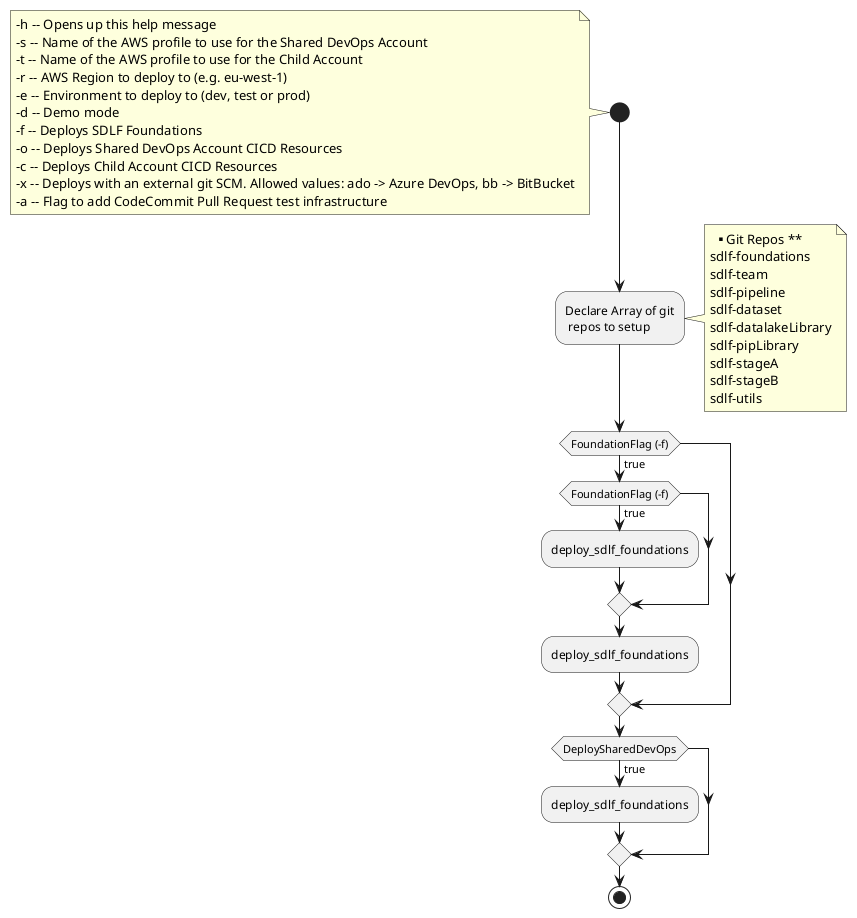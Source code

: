 @startuml

start
note left
-h -- Opens up this help message
-s -- Name of the AWS profile to use for the Shared DevOps Account
-t -- Name of the AWS profile to use for the Child Account
-r -- AWS Region to deploy to (e.g. eu-west-1)
-e -- Environment to deploy to (dev, test or prod)
-d -- Demo mode
-f -- Deploys SDLF Foundations
-o -- Deploys Shared DevOps Account CICD Resources
-c -- Deploys Child Account CICD Resources
-x -- Deploys with an external git SCM. Allowed values: ado -> Azure DevOps, bb -> BitBucket
-a -- Flag to add CodeCommit Pull Request test infrastructure
end note

:Declare Array of git\n repos to setup;
note right
** Git Repos **
sdlf-foundations
sdlf-team
sdlf-pipeline
sdlf-dataset
sdlf-datalakeLibrary
sdlf-pipLibrary
sdlf-stageA
sdlf-stageB
sdlf-utils
end note

if (FoundationFlag (-f)) then (true)
    if (FoundationFlag (-f)) then (true)
      :deploy_sdlf_foundations;
    endif
    :deploy_sdlf_foundations;
endif
if (DeploySharedDevOps) then (true)
  :deploy_sdlf_foundations;
endif

stop

@enduml
